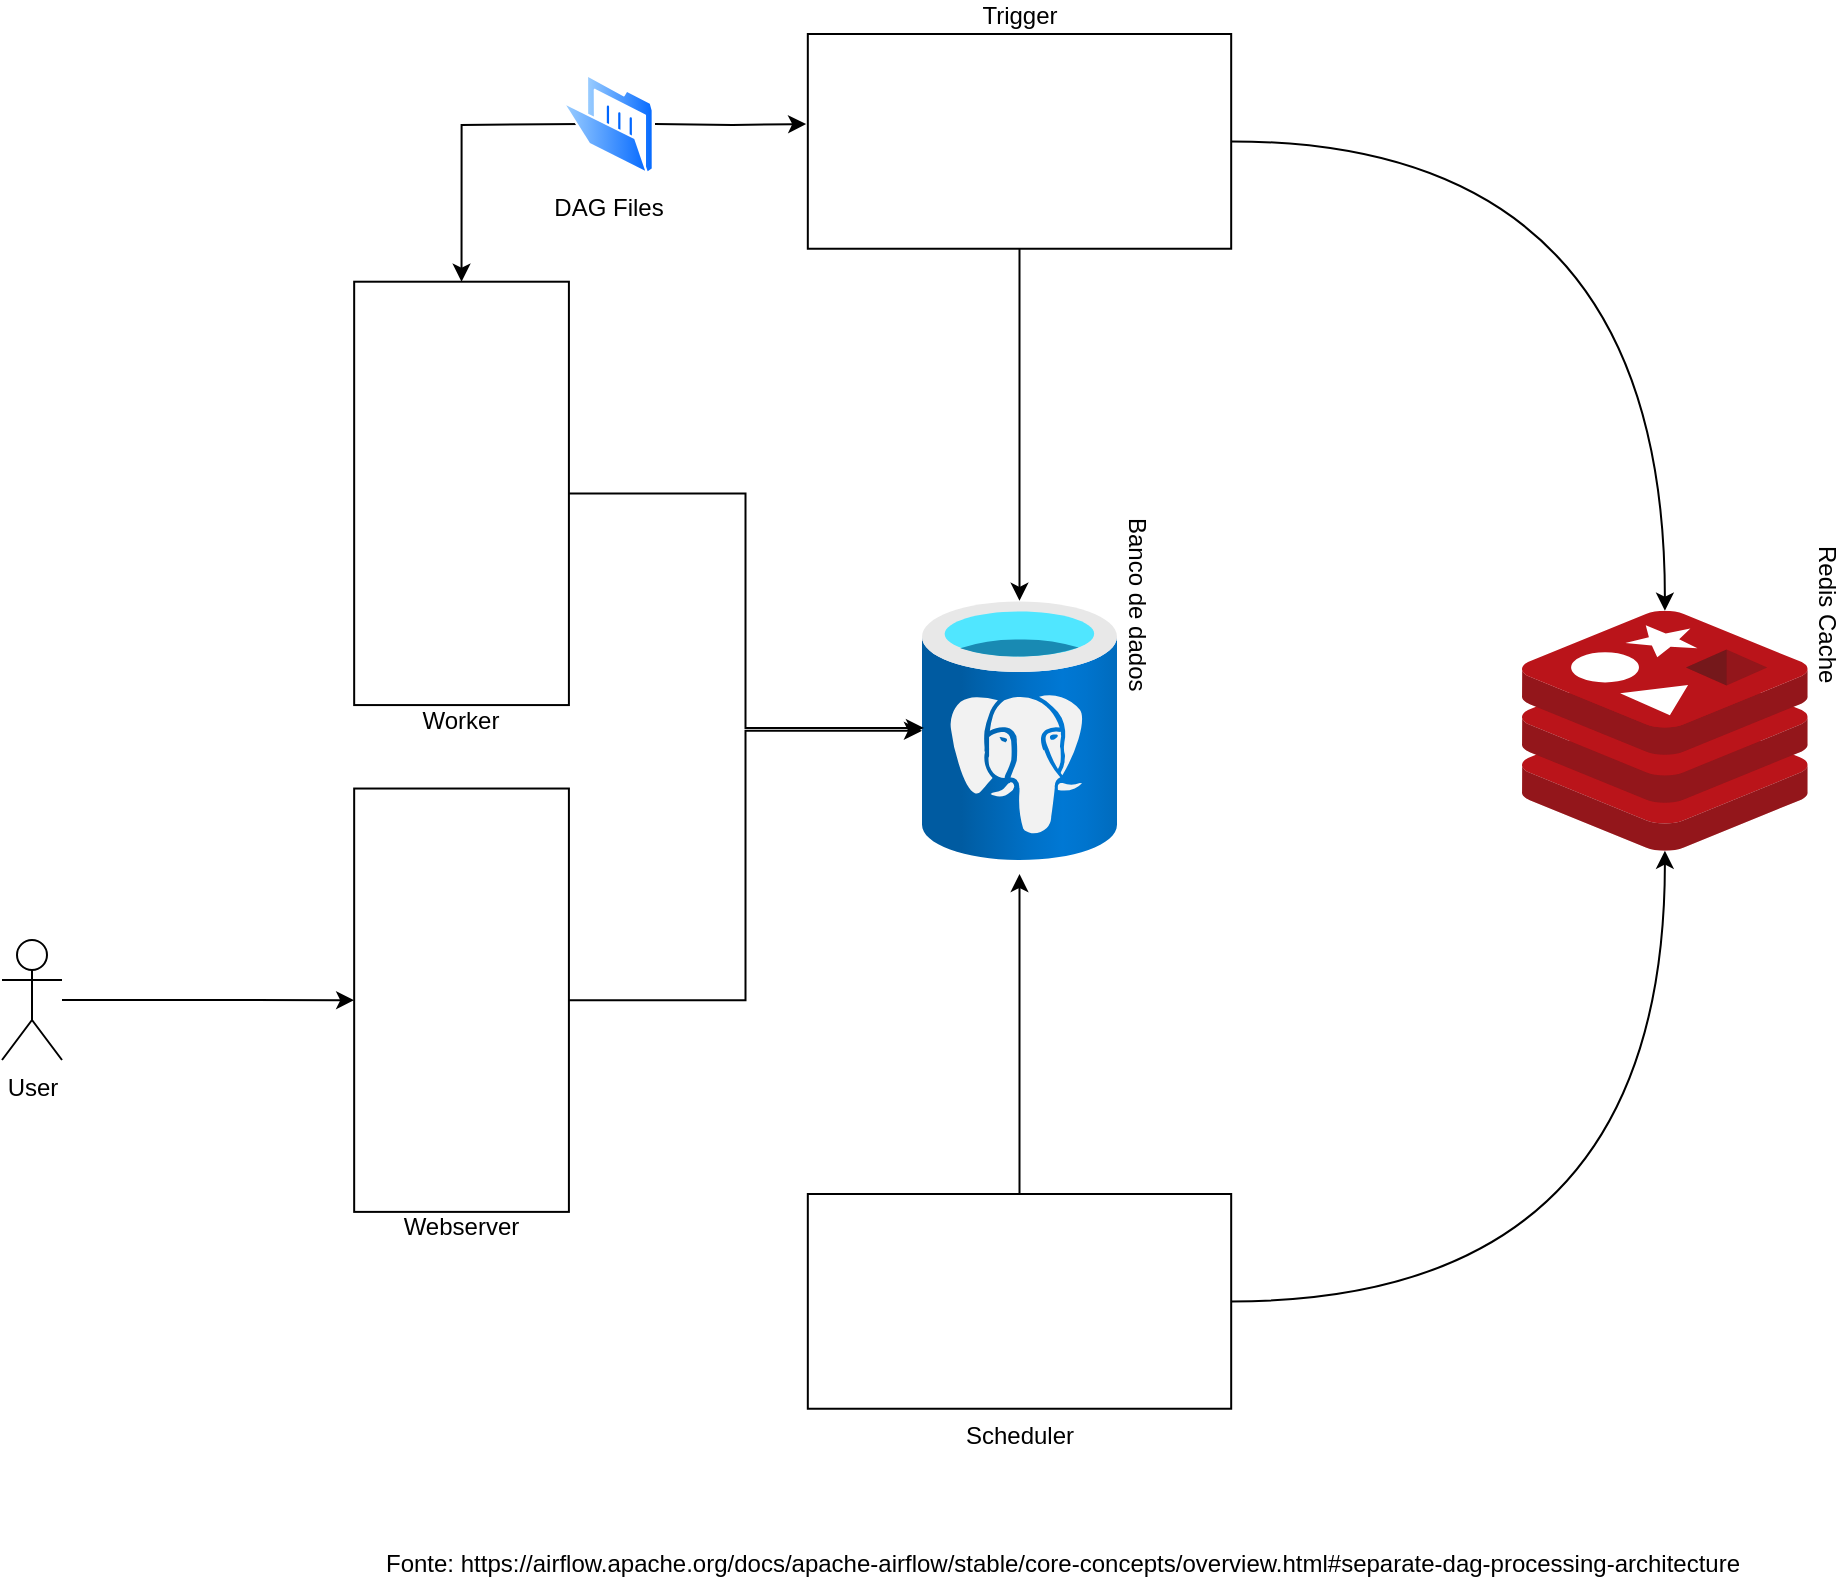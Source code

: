 <mxfile version="26.0.16" pages="2">
  <diagram name="Local" id="4_bGWc4GjpTt_5O7EugK">
    <mxGraphModel dx="1781" dy="1727" grid="1" gridSize="10" guides="1" tooltips="1" connect="1" arrows="1" fold="1" page="1" pageScale="1" pageWidth="827" pageHeight="1169" math="0" shadow="0">
      <root>
        <mxCell id="0" />
        <mxCell id="1" parent="0" />
        <mxCell id="skSrH5UpNt0KbJ_N-VPn-12" style="edgeStyle=orthogonalEdgeStyle;rounded=0;orthogonalLoop=1;jettySize=auto;html=1;" edge="1" parent="1" source="skSrH5UpNt0KbJ_N-VPn-2" target="skSrH5UpNt0KbJ_N-VPn-7">
          <mxGeometry relative="1" as="geometry" />
        </mxCell>
        <mxCell id="skSrH5UpNt0KbJ_N-VPn-2" value="Webserver" style="rounded=0;whiteSpace=wrap;html=1;rotation=-90;labelPosition=left;verticalLabelPosition=middle;align=right;verticalAlign=middle;textDirection=vertical-rl;" vertex="1" parent="1">
          <mxGeometry x="-46.07" y="49.42" width="211.68" height="107.37" as="geometry" />
        </mxCell>
        <mxCell id="skSrH5UpNt0KbJ_N-VPn-1" value="" style="shape=image;verticalLabelPosition=bottom;labelBackgroundColor=default;verticalAlign=top;aspect=fixed;imageAspect=0;image=https://upload.wikimedia.org/wikipedia/commons/d/de/AirflowLogo.png;rotation=90;labelPosition=right;align=left;" vertex="1" parent="1">
          <mxGeometry x="-25.85" y="70.0" width="171.24" height="66.21" as="geometry" />
        </mxCell>
        <mxCell id="skSrH5UpNt0KbJ_N-VPn-13" style="edgeStyle=orthogonalEdgeStyle;rounded=0;orthogonalLoop=1;jettySize=auto;html=1;" edge="1" parent="1" source="skSrH5UpNt0KbJ_N-VPn-3" target="skSrH5UpNt0KbJ_N-VPn-7">
          <mxGeometry relative="1" as="geometry" />
        </mxCell>
        <mxCell id="skSrH5UpNt0KbJ_N-VPn-15" style="edgeStyle=orthogonalEdgeStyle;rounded=0;orthogonalLoop=1;jettySize=auto;html=1;curved=1;" edge="1" parent="1" source="skSrH5UpNt0KbJ_N-VPn-3" target="skSrH5UpNt0KbJ_N-VPn-8">
          <mxGeometry relative="1" as="geometry" />
        </mxCell>
        <mxCell id="skSrH5UpNt0KbJ_N-VPn-3" value="Trigger" style="rounded=0;whiteSpace=wrap;html=1;rotation=0;labelPosition=center;verticalLabelPosition=top;align=center;verticalAlign=bottom;textDirection=ltr;" vertex="1" parent="1">
          <mxGeometry x="232.91" y="-380" width="211.68" height="107.37" as="geometry" />
        </mxCell>
        <mxCell id="skSrH5UpNt0KbJ_N-VPn-4" value="" style="shape=image;verticalLabelPosition=bottom;labelBackgroundColor=default;verticalAlign=top;aspect=fixed;imageAspect=0;image=https://upload.wikimedia.org/wikipedia/commons/d/de/AirflowLogo.png;rotation=0;labelPosition=right;align=left;" vertex="1" parent="1">
          <mxGeometry x="253.71" y="-359.98" width="171.24" height="66.21" as="geometry" />
        </mxCell>
        <mxCell id="skSrH5UpNt0KbJ_N-VPn-14" style="edgeStyle=orthogonalEdgeStyle;rounded=0;orthogonalLoop=1;jettySize=auto;html=1;" edge="1" parent="1" source="skSrH5UpNt0KbJ_N-VPn-5">
          <mxGeometry relative="1" as="geometry">
            <mxPoint x="338.75" y="40" as="targetPoint" />
          </mxGeometry>
        </mxCell>
        <mxCell id="skSrH5UpNt0KbJ_N-VPn-16" style="edgeStyle=orthogonalEdgeStyle;rounded=0;orthogonalLoop=1;jettySize=auto;html=1;curved=1;" edge="1" parent="1" source="skSrH5UpNt0KbJ_N-VPn-5" target="skSrH5UpNt0KbJ_N-VPn-8">
          <mxGeometry relative="1" as="geometry" />
        </mxCell>
        <mxCell id="skSrH5UpNt0KbJ_N-VPn-5" value="Scheduler" style="rounded=0;whiteSpace=wrap;html=1;rotation=0;labelPosition=center;verticalLabelPosition=bottom;align=center;verticalAlign=top;textDirection=ltr;" vertex="1" parent="1">
          <mxGeometry x="232.91" y="200" width="211.68" height="107.37" as="geometry" />
        </mxCell>
        <mxCell id="skSrH5UpNt0KbJ_N-VPn-6" value="" style="shape=image;verticalLabelPosition=bottom;labelBackgroundColor=default;verticalAlign=top;aspect=fixed;imageAspect=0;image=https://upload.wikimedia.org/wikipedia/commons/d/de/AirflowLogo.png;rotation=0;labelPosition=right;align=left;" vertex="1" parent="1">
          <mxGeometry x="253.13" y="220.58" width="171.24" height="66.21" as="geometry" />
        </mxCell>
        <mxCell id="skSrH5UpNt0KbJ_N-VPn-7" value="Banco de dados" style="image;aspect=fixed;html=1;points=[];align=left;fontSize=12;image=img/lib/azure2/databases/Azure_Database_PostgreSQL_Server.svg;labelPosition=right;verticalLabelPosition=middle;verticalAlign=middle;textDirection=vertical-lr;" vertex="1" parent="1">
          <mxGeometry x="290" y="-96.62" width="97.5" height="130" as="geometry" />
        </mxCell>
        <mxCell id="skSrH5UpNt0KbJ_N-VPn-8" value="Redis Cache" style="image;sketch=0;aspect=fixed;html=1;points=[];align=left;fontSize=12;image=img/lib/mscae/Cache_Redis_Product.svg;labelPosition=right;verticalLabelPosition=middle;verticalAlign=middle;textDirection=vertical-rl;" vertex="1" parent="1">
          <mxGeometry x="590" y="-91.63" width="142.86" height="120" as="geometry" />
        </mxCell>
        <mxCell id="skSrH5UpNt0KbJ_N-VPn-17" value="Worker" style="rounded=0;whiteSpace=wrap;html=1;rotation=-90;labelPosition=left;verticalLabelPosition=middle;align=right;verticalAlign=middle;textDirection=vertical-rl;" vertex="1" parent="1">
          <mxGeometry x="-46.07" y="-203.99" width="211.68" height="107.37" as="geometry" />
        </mxCell>
        <mxCell id="skSrH5UpNt0KbJ_N-VPn-18" value="" style="shape=image;verticalLabelPosition=bottom;labelBackgroundColor=default;verticalAlign=top;aspect=fixed;imageAspect=0;image=https://upload.wikimedia.org/wikipedia/commons/d/de/AirflowLogo.png;rotation=90;labelPosition=right;align=left;" vertex="1" parent="1">
          <mxGeometry x="-25.85" y="-200" width="171.24" height="66.21" as="geometry" />
        </mxCell>
        <mxCell id="skSrH5UpNt0KbJ_N-VPn-20" style="edgeStyle=orthogonalEdgeStyle;rounded=0;orthogonalLoop=1;jettySize=auto;html=1;entryX=0.01;entryY=0.489;entryDx=0;entryDy=0;entryPerimeter=0;" edge="1" parent="1" source="skSrH5UpNt0KbJ_N-VPn-17" target="skSrH5UpNt0KbJ_N-VPn-7">
          <mxGeometry relative="1" as="geometry" />
        </mxCell>
        <mxCell id="skSrH5UpNt0KbJ_N-VPn-23" style="edgeStyle=orthogonalEdgeStyle;rounded=0;orthogonalLoop=1;jettySize=auto;html=1;entryX=1;entryY=0.5;entryDx=0;entryDy=0;" edge="1" parent="1" target="skSrH5UpNt0KbJ_N-VPn-17">
          <mxGeometry relative="1" as="geometry">
            <mxPoint x="120.0" y="-335" as="sourcePoint" />
          </mxGeometry>
        </mxCell>
        <mxCell id="skSrH5UpNt0KbJ_N-VPn-24" style="edgeStyle=orthogonalEdgeStyle;rounded=0;orthogonalLoop=1;jettySize=auto;html=1;entryX=-0.004;entryY=0.419;entryDx=0;entryDy=0;entryPerimeter=0;" edge="1" parent="1" target="skSrH5UpNt0KbJ_N-VPn-3">
          <mxGeometry relative="1" as="geometry">
            <mxPoint x="156.5" y="-335.012" as="sourcePoint" />
          </mxGeometry>
        </mxCell>
        <mxCell id="skSrH5UpNt0KbJ_N-VPn-25" value="Fonte:&amp;nbsp;https://airflow.apache.org/docs/apache-airflow/stable/core-concepts/overview.html#separate-dag-processing-architecture" style="text;html=1;align=center;verticalAlign=middle;resizable=0;points=[];autosize=1;strokeColor=none;fillColor=none;" vertex="1" parent="1">
          <mxGeometry x="10.0" y="370" width="700" height="30" as="geometry" />
        </mxCell>
        <mxCell id="skSrH5UpNt0KbJ_N-VPn-26" value="DAG Files" style="image;aspect=fixed;perimeter=ellipsePerimeter;html=1;align=center;shadow=0;dashed=0;spacingTop=3;image=img/lib/active_directory/folder_open.svg;" vertex="1" parent="1">
          <mxGeometry x="110" y="-359.98" width="46" height="50" as="geometry" />
        </mxCell>
        <mxCell id="skSrH5UpNt0KbJ_N-VPn-28" style="edgeStyle=orthogonalEdgeStyle;rounded=0;orthogonalLoop=1;jettySize=auto;html=1;entryX=0.5;entryY=0;entryDx=0;entryDy=0;" edge="1" parent="1" source="skSrH5UpNt0KbJ_N-VPn-27" target="skSrH5UpNt0KbJ_N-VPn-2">
          <mxGeometry relative="1" as="geometry" />
        </mxCell>
        <mxCell id="skSrH5UpNt0KbJ_N-VPn-27" value="User" style="shape=umlActor;verticalLabelPosition=bottom;verticalAlign=top;html=1;outlineConnect=0;" vertex="1" parent="1">
          <mxGeometry x="-170" y="73" width="30" height="60" as="geometry" />
        </mxCell>
      </root>
    </mxGraphModel>
  </diagram>
  <diagram id="lNF9yryndMksLp0SFF__" name="Cloud">
    <mxGraphModel dx="954" dy="558" grid="1" gridSize="10" guides="1" tooltips="1" connect="1" arrows="1" fold="1" page="1" pageScale="1" pageWidth="827" pageHeight="1169" math="0" shadow="0">
      <root>
        <mxCell id="0" />
        <mxCell id="1" parent="0" />
      </root>
    </mxGraphModel>
  </diagram>
</mxfile>
